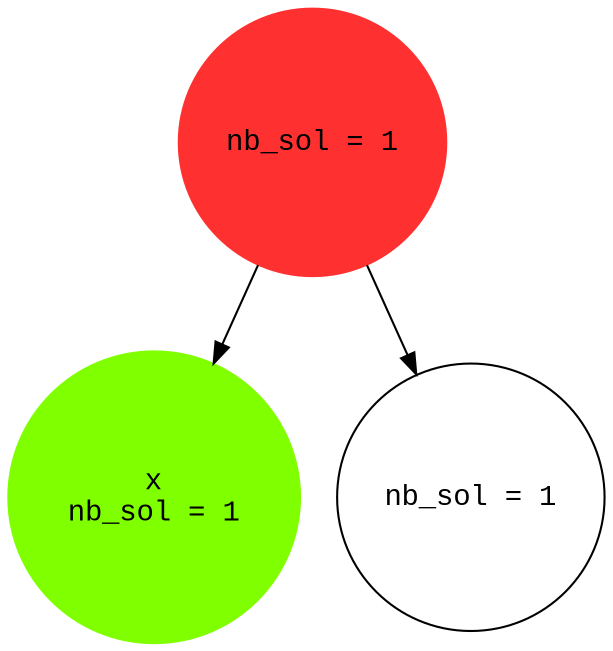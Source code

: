 digraph {
	0[shape="circle", fontname="Courier New", style="filled", label="nb_sol = 1", color="firebrick1"];
	1[shape="circle", fontname="Courier New", style="filled", label="x
nb_sol = 1", color="chartreuse"];
	2[shape="circle", fontname="Courier New", label="nb_sol = 1"];
	0 -> { 1 2}
}
